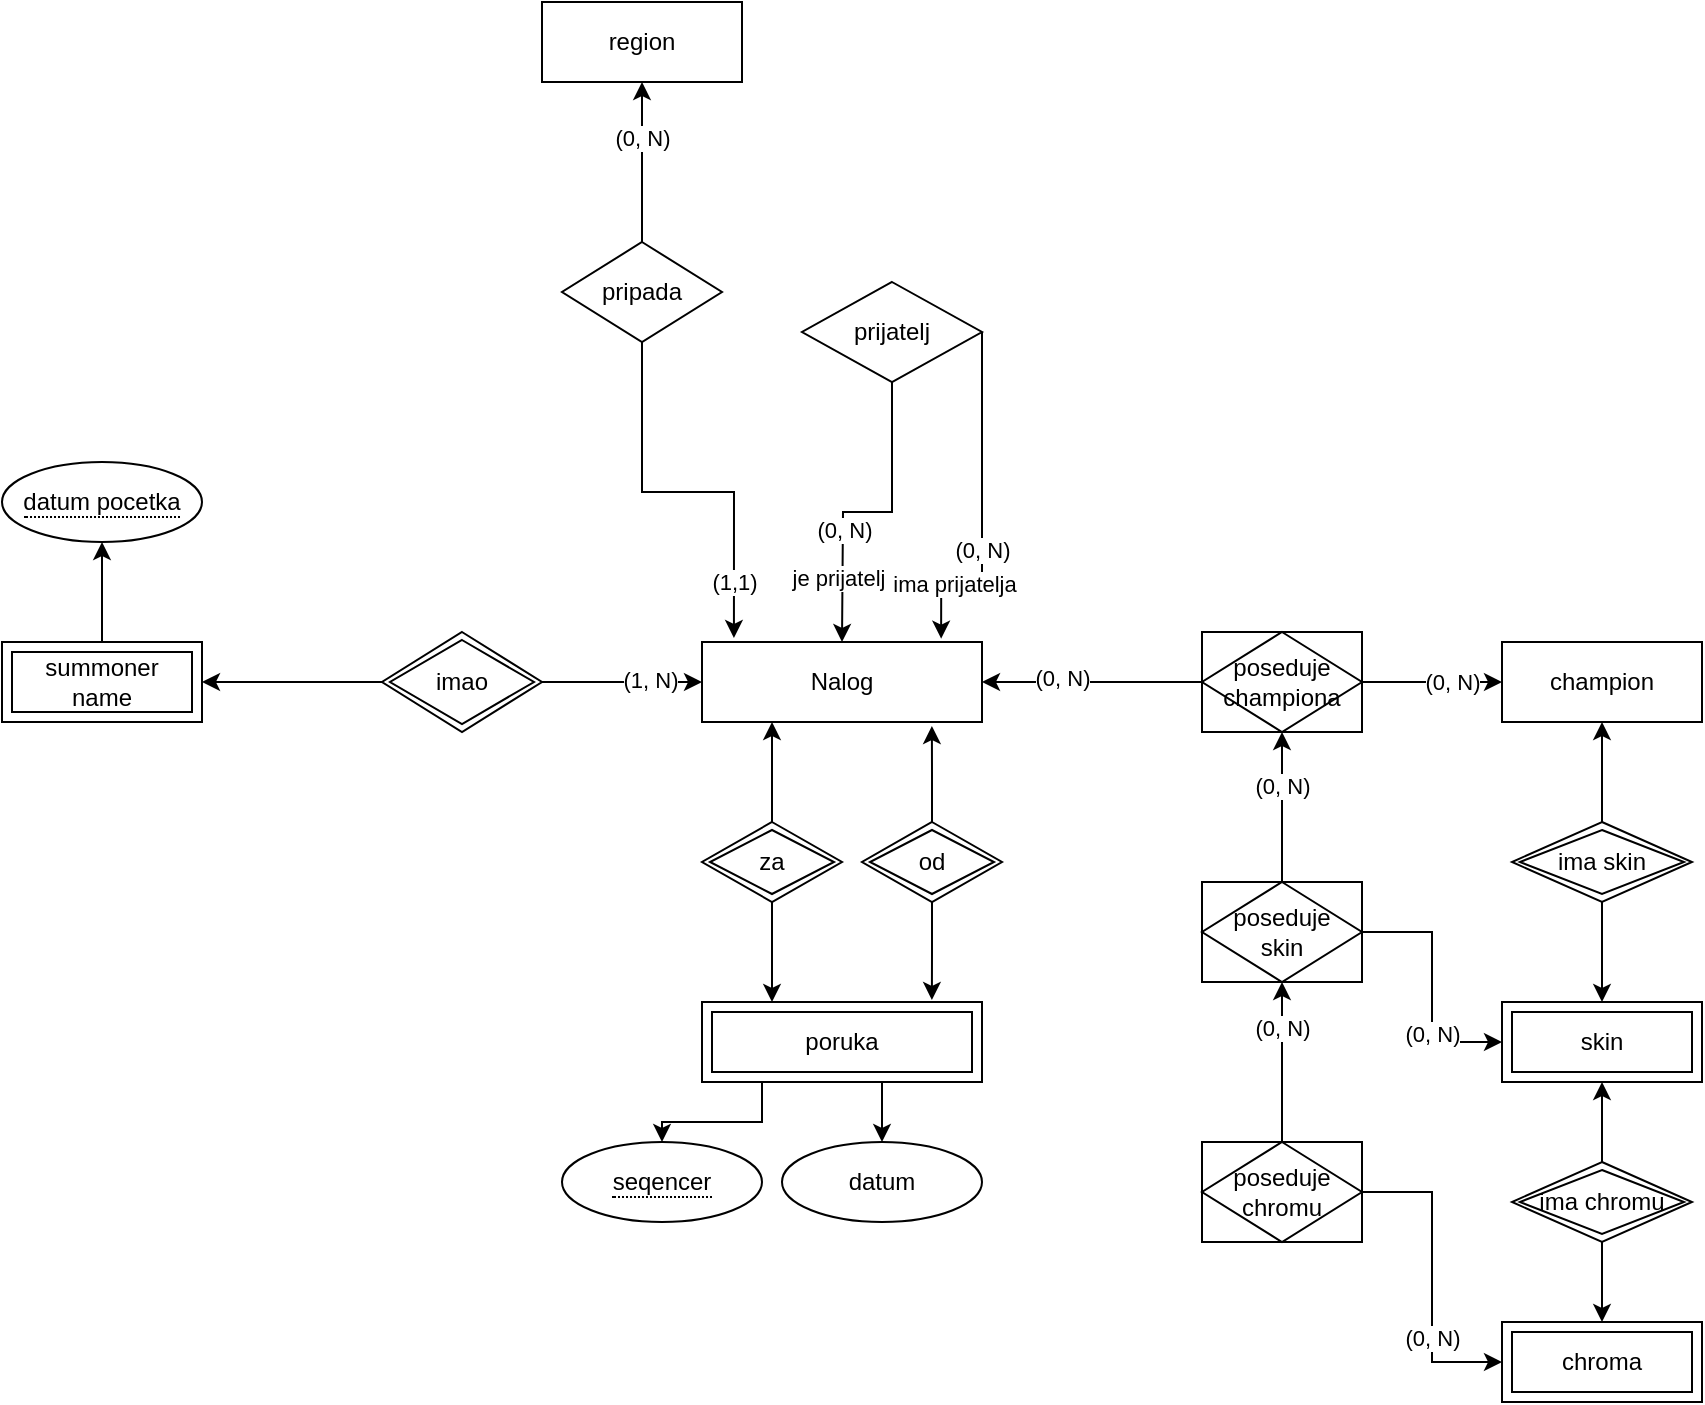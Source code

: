 <mxfile version="21.1.9" type="github">
  <diagram id="R2lEEEUBdFMjLlhIrx00" name="Page-1">
    <mxGraphModel dx="1728" dy="930" grid="1" gridSize="10" guides="1" tooltips="1" connect="1" arrows="1" fold="1" page="1" pageScale="1" pageWidth="850" pageHeight="1100" math="0" shadow="0" extFonts="Permanent Marker^https://fonts.googleapis.com/css?family=Permanent+Marker">
      <root>
        <mxCell id="0" />
        <mxCell id="1" parent="0" />
        <mxCell id="QXRDdDJVpAIqtoCWkeBa-1" value="Nalog" style="whiteSpace=wrap;html=1;align=center;" vertex="1" parent="1">
          <mxGeometry x="500" y="420" width="140" height="40" as="geometry" />
        </mxCell>
        <mxCell id="QXRDdDJVpAIqtoCWkeBa-3" style="edgeStyle=orthogonalEdgeStyle;rounded=0;orthogonalLoop=1;jettySize=auto;html=1;exitX=1;exitY=0.5;exitDx=0;exitDy=0;entryX=0.854;entryY=-0.042;entryDx=0;entryDy=0;entryPerimeter=0;" edge="1" parent="1" source="QXRDdDJVpAIqtoCWkeBa-2" target="QXRDdDJVpAIqtoCWkeBa-1">
          <mxGeometry relative="1" as="geometry">
            <mxPoint x="650" y="280" as="sourcePoint" />
            <mxPoint x="680" y="420" as="targetPoint" />
            <Array as="points">
              <mxPoint x="640" y="390" />
              <mxPoint x="620" y="390" />
            </Array>
          </mxGeometry>
        </mxCell>
        <mxCell id="QXRDdDJVpAIqtoCWkeBa-7" value="(0, N)" style="edgeLabel;html=1;align=center;verticalAlign=middle;resizable=0;points=[];" vertex="1" connectable="0" parent="QXRDdDJVpAIqtoCWkeBa-3">
          <mxGeometry x="0.39" relative="1" as="geometry">
            <mxPoint y="-12" as="offset" />
          </mxGeometry>
        </mxCell>
        <mxCell id="QXRDdDJVpAIqtoCWkeBa-8" value="ima prijatelja" style="edgeLabel;html=1;align=center;verticalAlign=middle;resizable=0;points=[];" vertex="1" connectable="0" parent="QXRDdDJVpAIqtoCWkeBa-3">
          <mxGeometry x="0.6" y="1" relative="1" as="geometry">
            <mxPoint as="offset" />
          </mxGeometry>
        </mxCell>
        <mxCell id="QXRDdDJVpAIqtoCWkeBa-4" style="edgeStyle=orthogonalEdgeStyle;rounded=0;orthogonalLoop=1;jettySize=auto;html=1;exitX=0.5;exitY=1;exitDx=0;exitDy=0;entryX=0.5;entryY=0;entryDx=0;entryDy=0;" edge="1" parent="1" source="QXRDdDJVpAIqtoCWkeBa-2">
          <mxGeometry relative="1" as="geometry">
            <mxPoint x="570" y="330" as="sourcePoint" />
            <mxPoint x="570" y="420" as="targetPoint" />
          </mxGeometry>
        </mxCell>
        <mxCell id="QXRDdDJVpAIqtoCWkeBa-5" value="je prijatelj" style="edgeLabel;html=1;align=center;verticalAlign=middle;resizable=0;points=[];" vertex="1" connectable="0" parent="QXRDdDJVpAIqtoCWkeBa-4">
          <mxGeometry x="0.733" y="-2" relative="1" as="geometry">
            <mxPoint y="-12" as="offset" />
          </mxGeometry>
        </mxCell>
        <mxCell id="QXRDdDJVpAIqtoCWkeBa-9" value="(0, N)" style="edgeLabel;html=1;align=center;verticalAlign=middle;resizable=0;points=[];" vertex="1" connectable="0" parent="QXRDdDJVpAIqtoCWkeBa-4">
          <mxGeometry x="0.267" relative="1" as="geometry">
            <mxPoint as="offset" />
          </mxGeometry>
        </mxCell>
        <mxCell id="QXRDdDJVpAIqtoCWkeBa-2" value="prijatelj" style="shape=rhombus;perimeter=rhombusPerimeter;whiteSpace=wrap;html=1;align=center;" vertex="1" parent="1">
          <mxGeometry x="550" y="240" width="90" height="50" as="geometry" />
        </mxCell>
        <mxCell id="QXRDdDJVpAIqtoCWkeBa-14" value="" style="edgeStyle=orthogonalEdgeStyle;rounded=0;orthogonalLoop=1;jettySize=auto;html=1;entryX=0.25;entryY=1;entryDx=0;entryDy=0;" edge="1" parent="1" source="QXRDdDJVpAIqtoCWkeBa-10" target="QXRDdDJVpAIqtoCWkeBa-1">
          <mxGeometry relative="1" as="geometry" />
        </mxCell>
        <mxCell id="QXRDdDJVpAIqtoCWkeBa-19" style="edgeStyle=orthogonalEdgeStyle;rounded=0;orthogonalLoop=1;jettySize=auto;html=1;entryX=0.25;entryY=0;entryDx=0;entryDy=0;" edge="1" parent="1" source="QXRDdDJVpAIqtoCWkeBa-10" target="QXRDdDJVpAIqtoCWkeBa-17">
          <mxGeometry relative="1" as="geometry" />
        </mxCell>
        <mxCell id="QXRDdDJVpAIqtoCWkeBa-10" value="za" style="shape=rhombus;double=1;perimeter=rhombusPerimeter;whiteSpace=wrap;html=1;align=center;" vertex="1" parent="1">
          <mxGeometry x="500" y="510" width="70" height="40" as="geometry" />
        </mxCell>
        <mxCell id="QXRDdDJVpAIqtoCWkeBa-16" style="edgeStyle=orthogonalEdgeStyle;rounded=0;orthogonalLoop=1;jettySize=auto;html=1;entryX=0.821;entryY=1.05;entryDx=0;entryDy=0;entryPerimeter=0;" edge="1" parent="1" source="QXRDdDJVpAIqtoCWkeBa-11" target="QXRDdDJVpAIqtoCWkeBa-1">
          <mxGeometry relative="1" as="geometry" />
        </mxCell>
        <mxCell id="QXRDdDJVpAIqtoCWkeBa-20" style="edgeStyle=orthogonalEdgeStyle;rounded=0;orthogonalLoop=1;jettySize=auto;html=1;entryX=0.821;entryY=-0.025;entryDx=0;entryDy=0;entryPerimeter=0;" edge="1" parent="1" source="QXRDdDJVpAIqtoCWkeBa-11" target="QXRDdDJVpAIqtoCWkeBa-17">
          <mxGeometry relative="1" as="geometry" />
        </mxCell>
        <mxCell id="QXRDdDJVpAIqtoCWkeBa-11" value="od" style="shape=rhombus;double=1;perimeter=rhombusPerimeter;whiteSpace=wrap;html=1;align=center;" vertex="1" parent="1">
          <mxGeometry x="580" y="510" width="70" height="40" as="geometry" />
        </mxCell>
        <mxCell id="QXRDdDJVpAIqtoCWkeBa-25" style="edgeStyle=orthogonalEdgeStyle;rounded=0;orthogonalLoop=1;jettySize=auto;html=1;entryX=0.5;entryY=0;entryDx=0;entryDy=0;" edge="1" parent="1" source="QXRDdDJVpAIqtoCWkeBa-17" target="QXRDdDJVpAIqtoCWkeBa-24">
          <mxGeometry relative="1" as="geometry">
            <Array as="points">
              <mxPoint x="530" y="660" />
              <mxPoint x="480" y="660" />
            </Array>
          </mxGeometry>
        </mxCell>
        <mxCell id="QXRDdDJVpAIqtoCWkeBa-28" style="edgeStyle=orthogonalEdgeStyle;rounded=0;orthogonalLoop=1;jettySize=auto;html=1;exitX=0.75;exitY=1;exitDx=0;exitDy=0;entryX=0.5;entryY=0;entryDx=0;entryDy=0;" edge="1" parent="1" source="QXRDdDJVpAIqtoCWkeBa-17" target="QXRDdDJVpAIqtoCWkeBa-26">
          <mxGeometry relative="1" as="geometry" />
        </mxCell>
        <mxCell id="QXRDdDJVpAIqtoCWkeBa-17" value="poruka" style="shape=ext;margin=3;double=1;whiteSpace=wrap;html=1;align=center;" vertex="1" parent="1">
          <mxGeometry x="500" y="600" width="140" height="40" as="geometry" />
        </mxCell>
        <mxCell id="QXRDdDJVpAIqtoCWkeBa-24" value="&lt;span style=&quot;border-bottom: 1px dotted&quot;&gt;seqencer&lt;/span&gt;" style="ellipse;whiteSpace=wrap;html=1;align=center;" vertex="1" parent="1">
          <mxGeometry x="430" y="670" width="100" height="40" as="geometry" />
        </mxCell>
        <mxCell id="QXRDdDJVpAIqtoCWkeBa-26" value="datum" style="ellipse;whiteSpace=wrap;html=1;align=center;" vertex="1" parent="1">
          <mxGeometry x="540" y="670" width="100" height="40" as="geometry" />
        </mxCell>
        <mxCell id="QXRDdDJVpAIqtoCWkeBa-33" value="" style="edgeStyle=orthogonalEdgeStyle;rounded=0;orthogonalLoop=1;jettySize=auto;html=1;" edge="1" parent="1" source="QXRDdDJVpAIqtoCWkeBa-32" target="QXRDdDJVpAIqtoCWkeBa-1">
          <mxGeometry relative="1" as="geometry" />
        </mxCell>
        <mxCell id="QXRDdDJVpAIqtoCWkeBa-49" value="(1, N)" style="edgeLabel;html=1;align=center;verticalAlign=middle;resizable=0;points=[];" vertex="1" connectable="0" parent="QXRDdDJVpAIqtoCWkeBa-33">
          <mxGeometry x="0.354" y="1" relative="1" as="geometry">
            <mxPoint as="offset" />
          </mxGeometry>
        </mxCell>
        <mxCell id="QXRDdDJVpAIqtoCWkeBa-36" value="" style="edgeStyle=orthogonalEdgeStyle;rounded=0;orthogonalLoop=1;jettySize=auto;html=1;" edge="1" parent="1" source="QXRDdDJVpAIqtoCWkeBa-32" target="QXRDdDJVpAIqtoCWkeBa-34">
          <mxGeometry relative="1" as="geometry" />
        </mxCell>
        <mxCell id="QXRDdDJVpAIqtoCWkeBa-32" value="imao" style="shape=rhombus;double=1;perimeter=rhombusPerimeter;whiteSpace=wrap;html=1;align=center;" vertex="1" parent="1">
          <mxGeometry x="340" y="415" width="80" height="50" as="geometry" />
        </mxCell>
        <mxCell id="QXRDdDJVpAIqtoCWkeBa-38" value="" style="edgeStyle=orthogonalEdgeStyle;rounded=0;orthogonalLoop=1;jettySize=auto;html=1;" edge="1" parent="1" source="QXRDdDJVpAIqtoCWkeBa-34" target="QXRDdDJVpAIqtoCWkeBa-37">
          <mxGeometry relative="1" as="geometry" />
        </mxCell>
        <mxCell id="QXRDdDJVpAIqtoCWkeBa-34" value="summoner name" style="shape=ext;margin=3;double=1;whiteSpace=wrap;html=1;align=center;" vertex="1" parent="1">
          <mxGeometry x="150" y="420" width="100" height="40" as="geometry" />
        </mxCell>
        <mxCell id="QXRDdDJVpAIqtoCWkeBa-37" value="&lt;span style=&quot;border-bottom: 1px dotted&quot;&gt;datum pocetka&lt;/span&gt;" style="ellipse;whiteSpace=wrap;html=1;align=center;" vertex="1" parent="1">
          <mxGeometry x="150" y="330" width="100" height="40" as="geometry" />
        </mxCell>
        <mxCell id="QXRDdDJVpAIqtoCWkeBa-40" value="region" style="whiteSpace=wrap;html=1;align=center;" vertex="1" parent="1">
          <mxGeometry x="420" y="100" width="100" height="40" as="geometry" />
        </mxCell>
        <mxCell id="QXRDdDJVpAIqtoCWkeBa-46" value="" style="edgeStyle=orthogonalEdgeStyle;rounded=0;orthogonalLoop=1;jettySize=auto;html=1;" edge="1" parent="1" source="QXRDdDJVpAIqtoCWkeBa-42" target="QXRDdDJVpAIqtoCWkeBa-40">
          <mxGeometry relative="1" as="geometry" />
        </mxCell>
        <mxCell id="QXRDdDJVpAIqtoCWkeBa-51" value="(0, N)" style="edgeLabel;html=1;align=center;verticalAlign=middle;resizable=0;points=[];" vertex="1" connectable="0" parent="QXRDdDJVpAIqtoCWkeBa-46">
          <mxGeometry x="0.305" y="2" relative="1" as="geometry">
            <mxPoint x="2" as="offset" />
          </mxGeometry>
        </mxCell>
        <mxCell id="QXRDdDJVpAIqtoCWkeBa-47" style="edgeStyle=orthogonalEdgeStyle;rounded=0;orthogonalLoop=1;jettySize=auto;html=1;entryX=0.114;entryY=-0.05;entryDx=0;entryDy=0;entryPerimeter=0;" edge="1" parent="1" source="QXRDdDJVpAIqtoCWkeBa-42" target="QXRDdDJVpAIqtoCWkeBa-1">
          <mxGeometry relative="1" as="geometry" />
        </mxCell>
        <mxCell id="QXRDdDJVpAIqtoCWkeBa-50" value="(1,1)" style="edgeLabel;html=1;align=center;verticalAlign=middle;resizable=0;points=[];" vertex="1" connectable="0" parent="QXRDdDJVpAIqtoCWkeBa-47">
          <mxGeometry x="0.707" relative="1" as="geometry">
            <mxPoint as="offset" />
          </mxGeometry>
        </mxCell>
        <mxCell id="QXRDdDJVpAIqtoCWkeBa-42" value="pripada" style="rhombus;whiteSpace=wrap;html=1;" vertex="1" parent="1">
          <mxGeometry x="430" y="220" width="80" height="50" as="geometry" />
        </mxCell>
        <mxCell id="QXRDdDJVpAIqtoCWkeBa-55" value="" style="edgeStyle=orthogonalEdgeStyle;rounded=0;orthogonalLoop=1;jettySize=auto;html=1;entryX=0;entryY=0.5;entryDx=0;entryDy=0;exitX=1;exitY=0.5;exitDx=0;exitDy=0;" edge="1" parent="1" source="QXRDdDJVpAIqtoCWkeBa-83" target="QXRDdDJVpAIqtoCWkeBa-56">
          <mxGeometry relative="1" as="geometry">
            <mxPoint x="830" y="440" as="sourcePoint" />
            <mxPoint x="890" y="440" as="targetPoint" />
          </mxGeometry>
        </mxCell>
        <mxCell id="QXRDdDJVpAIqtoCWkeBa-75" value="(0, N)" style="edgeLabel;html=1;align=center;verticalAlign=middle;resizable=0;points=[];" vertex="1" connectable="0" parent="QXRDdDJVpAIqtoCWkeBa-55">
          <mxGeometry x="0.286" relative="1" as="geometry">
            <mxPoint as="offset" />
          </mxGeometry>
        </mxCell>
        <mxCell id="QXRDdDJVpAIqtoCWkeBa-69" value="" style="edgeStyle=orthogonalEdgeStyle;rounded=0;orthogonalLoop=1;jettySize=auto;html=1;exitX=0;exitY=0.5;exitDx=0;exitDy=0;" edge="1" parent="1" source="QXRDdDJVpAIqtoCWkeBa-83" target="QXRDdDJVpAIqtoCWkeBa-1">
          <mxGeometry relative="1" as="geometry">
            <mxPoint x="750" y="440" as="sourcePoint" />
            <Array as="points">
              <mxPoint x="760" y="440" />
              <mxPoint x="703" y="440" />
              <mxPoint x="703" y="430" />
            </Array>
          </mxGeometry>
        </mxCell>
        <mxCell id="QXRDdDJVpAIqtoCWkeBa-74" value="(0, N)" style="edgeLabel;html=1;align=center;verticalAlign=middle;resizable=0;points=[];" vertex="1" connectable="0" parent="QXRDdDJVpAIqtoCWkeBa-69">
          <mxGeometry x="0.384" y="-2" relative="1" as="geometry">
            <mxPoint as="offset" />
          </mxGeometry>
        </mxCell>
        <mxCell id="QXRDdDJVpAIqtoCWkeBa-56" value="champion" style="whiteSpace=wrap;html=1;align=center;" vertex="1" parent="1">
          <mxGeometry x="900" y="420" width="100" height="40" as="geometry" />
        </mxCell>
        <mxCell id="QXRDdDJVpAIqtoCWkeBa-59" value="" style="edgeStyle=orthogonalEdgeStyle;rounded=0;orthogonalLoop=1;jettySize=auto;html=1;" edge="1" parent="1" source="QXRDdDJVpAIqtoCWkeBa-57" target="QXRDdDJVpAIqtoCWkeBa-56">
          <mxGeometry relative="1" as="geometry" />
        </mxCell>
        <mxCell id="QXRDdDJVpAIqtoCWkeBa-65" value="" style="edgeStyle=orthogonalEdgeStyle;rounded=0;orthogonalLoop=1;jettySize=auto;html=1;" edge="1" parent="1" source="QXRDdDJVpAIqtoCWkeBa-57" target="QXRDdDJVpAIqtoCWkeBa-64">
          <mxGeometry relative="1" as="geometry" />
        </mxCell>
        <mxCell id="QXRDdDJVpAIqtoCWkeBa-57" value="ima skin" style="shape=rhombus;double=1;perimeter=rhombusPerimeter;whiteSpace=wrap;html=1;align=center;" vertex="1" parent="1">
          <mxGeometry x="905" y="510" width="90" height="40" as="geometry" />
        </mxCell>
        <mxCell id="QXRDdDJVpAIqtoCWkeBa-64" value="skin" style="shape=ext;margin=3;double=1;whiteSpace=wrap;html=1;align=center;" vertex="1" parent="1">
          <mxGeometry x="900" y="600" width="100" height="40" as="geometry" />
        </mxCell>
        <mxCell id="QXRDdDJVpAIqtoCWkeBa-81" value="" style="edgeStyle=orthogonalEdgeStyle;rounded=0;orthogonalLoop=1;jettySize=auto;html=1;entryX=0.5;entryY=1;entryDx=0;entryDy=0;exitX=0.5;exitY=0;exitDx=0;exitDy=0;" edge="1" parent="1" source="QXRDdDJVpAIqtoCWkeBa-84" target="QXRDdDJVpAIqtoCWkeBa-83">
          <mxGeometry relative="1" as="geometry">
            <mxPoint x="790" y="520" as="sourcePoint" />
            <mxPoint x="790" y="465" as="targetPoint" />
          </mxGeometry>
        </mxCell>
        <mxCell id="QXRDdDJVpAIqtoCWkeBa-82" value="(0, N)" style="edgeLabel;html=1;align=center;verticalAlign=middle;resizable=0;points=[];" vertex="1" connectable="0" parent="QXRDdDJVpAIqtoCWkeBa-81">
          <mxGeometry x="0.299" relative="1" as="geometry">
            <mxPoint as="offset" />
          </mxGeometry>
        </mxCell>
        <mxCell id="QXRDdDJVpAIqtoCWkeBa-76" value="chroma" style="shape=ext;margin=3;double=1;whiteSpace=wrap;html=1;align=center;" vertex="1" parent="1">
          <mxGeometry x="900" y="760" width="100" height="40" as="geometry" />
        </mxCell>
        <mxCell id="QXRDdDJVpAIqtoCWkeBa-79" value="" style="edgeStyle=orthogonalEdgeStyle;rounded=0;orthogonalLoop=1;jettySize=auto;html=1;" edge="1" parent="1" source="QXRDdDJVpAIqtoCWkeBa-78" target="QXRDdDJVpAIqtoCWkeBa-64">
          <mxGeometry relative="1" as="geometry" />
        </mxCell>
        <mxCell id="QXRDdDJVpAIqtoCWkeBa-80" value="" style="edgeStyle=orthogonalEdgeStyle;rounded=0;orthogonalLoop=1;jettySize=auto;html=1;" edge="1" parent="1" source="QXRDdDJVpAIqtoCWkeBa-78" target="QXRDdDJVpAIqtoCWkeBa-76">
          <mxGeometry relative="1" as="geometry" />
        </mxCell>
        <mxCell id="QXRDdDJVpAIqtoCWkeBa-78" value="ima chromu" style="shape=rhombus;double=1;perimeter=rhombusPerimeter;whiteSpace=wrap;html=1;align=center;" vertex="1" parent="1">
          <mxGeometry x="905" y="680" width="90" height="40" as="geometry" />
        </mxCell>
        <mxCell id="QXRDdDJVpAIqtoCWkeBa-83" value="poseduje&lt;br style=&quot;border-color: var(--border-color);&quot;&gt;championa" style="shape=associativeEntity;whiteSpace=wrap;html=1;align=center;" vertex="1" parent="1">
          <mxGeometry x="750" y="415" width="80" height="50" as="geometry" />
        </mxCell>
        <mxCell id="QXRDdDJVpAIqtoCWkeBa-85" style="edgeStyle=orthogonalEdgeStyle;rounded=0;orthogonalLoop=1;jettySize=auto;html=1;entryX=0;entryY=0.5;entryDx=0;entryDy=0;" edge="1" parent="1" source="QXRDdDJVpAIqtoCWkeBa-84" target="QXRDdDJVpAIqtoCWkeBa-64">
          <mxGeometry relative="1" as="geometry" />
        </mxCell>
        <mxCell id="QXRDdDJVpAIqtoCWkeBa-87" value="(0, N)" style="edgeLabel;html=1;align=center;verticalAlign=middle;resizable=0;points=[];" vertex="1" connectable="0" parent="QXRDdDJVpAIqtoCWkeBa-85">
          <mxGeometry x="0.372" relative="1" as="geometry">
            <mxPoint as="offset" />
          </mxGeometry>
        </mxCell>
        <mxCell id="QXRDdDJVpAIqtoCWkeBa-84" value="poseduje&lt;br style=&quot;border-color: var(--border-color);&quot;&gt;skin" style="shape=associativeEntity;whiteSpace=wrap;html=1;align=center;" vertex="1" parent="1">
          <mxGeometry x="750" y="540" width="80" height="50" as="geometry" />
        </mxCell>
        <mxCell id="QXRDdDJVpAIqtoCWkeBa-89" style="edgeStyle=orthogonalEdgeStyle;rounded=0;orthogonalLoop=1;jettySize=auto;html=1;entryX=0;entryY=0.5;entryDx=0;entryDy=0;" edge="1" parent="1" source="QXRDdDJVpAIqtoCWkeBa-88" target="QXRDdDJVpAIqtoCWkeBa-76">
          <mxGeometry relative="1" as="geometry" />
        </mxCell>
        <mxCell id="QXRDdDJVpAIqtoCWkeBa-90" value="(0, N)" style="edgeLabel;html=1;align=center;verticalAlign=middle;resizable=0;points=[];" vertex="1" connectable="0" parent="QXRDdDJVpAIqtoCWkeBa-89">
          <mxGeometry x="0.39" relative="1" as="geometry">
            <mxPoint as="offset" />
          </mxGeometry>
        </mxCell>
        <mxCell id="QXRDdDJVpAIqtoCWkeBa-91" value="" style="edgeStyle=orthogonalEdgeStyle;rounded=0;orthogonalLoop=1;jettySize=auto;html=1;" edge="1" parent="1" source="QXRDdDJVpAIqtoCWkeBa-88" target="QXRDdDJVpAIqtoCWkeBa-84">
          <mxGeometry relative="1" as="geometry" />
        </mxCell>
        <mxCell id="QXRDdDJVpAIqtoCWkeBa-93" value="(0, N)" style="edgeLabel;html=1;align=center;verticalAlign=middle;resizable=0;points=[];" vertex="1" connectable="0" parent="QXRDdDJVpAIqtoCWkeBa-91">
          <mxGeometry x="0.66" y="1" relative="1" as="geometry">
            <mxPoint x="1" y="9" as="offset" />
          </mxGeometry>
        </mxCell>
        <mxCell id="QXRDdDJVpAIqtoCWkeBa-88" value="poseduje&lt;br style=&quot;border-color: var(--border-color);&quot;&gt;chromu" style="shape=associativeEntity;whiteSpace=wrap;html=1;align=center;" vertex="1" parent="1">
          <mxGeometry x="750" y="670" width="80" height="50" as="geometry" />
        </mxCell>
      </root>
    </mxGraphModel>
  </diagram>
</mxfile>
